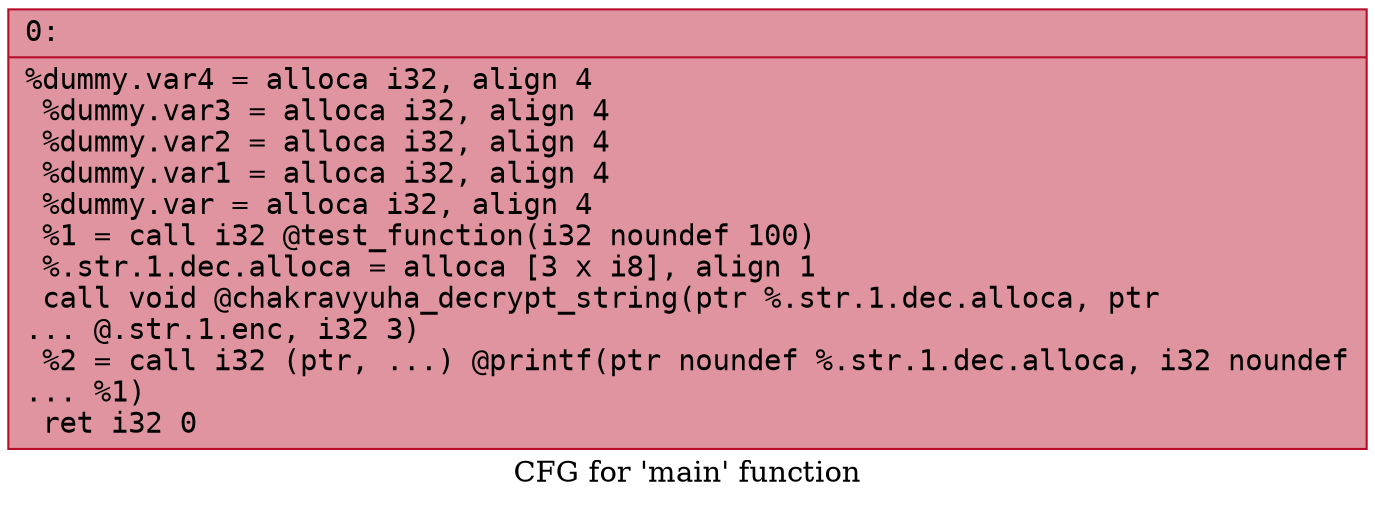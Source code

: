 digraph "CFG for 'main' function" {
	label="CFG for 'main' function";

	Node0x64b87b0b72b0 [shape=record,color="#b70d28ff", style=filled, fillcolor="#b70d2870" fontname="Courier",label="{0:\l|  %dummy.var4 = alloca i32, align 4\l  %dummy.var3 = alloca i32, align 4\l  %dummy.var2 = alloca i32, align 4\l  %dummy.var1 = alloca i32, align 4\l  %dummy.var = alloca i32, align 4\l  %1 = call i32 @test_function(i32 noundef 100)\l  %.str.1.dec.alloca = alloca [3 x i8], align 1\l  call void @chakravyuha_decrypt_string(ptr %.str.1.dec.alloca, ptr\l... @.str.1.enc, i32 3)\l  %2 = call i32 (ptr, ...) @printf(ptr noundef %.str.1.dec.alloca, i32 noundef\l... %1)\l  ret i32 0\l}"];
}
